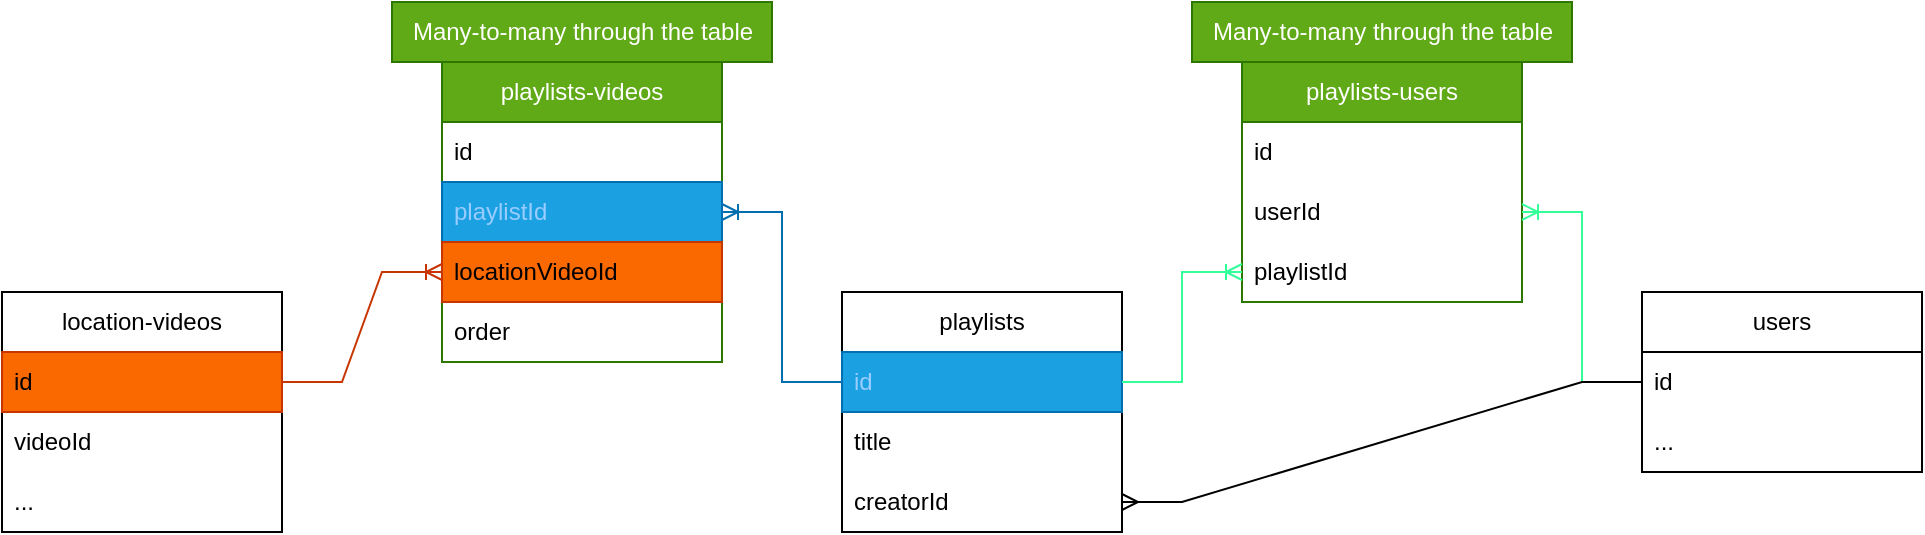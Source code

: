 <mxfile version="20.8.13" type="github">
  <diagram name="Страница 1" id="mCsAO7BS7LkhZismQei6">
    <mxGraphModel dx="1026" dy="661" grid="1" gridSize="10" guides="1" tooltips="1" connect="1" arrows="1" fold="1" page="1" pageScale="1" pageWidth="2336" pageHeight="1654" math="0" shadow="0">
      <root>
        <mxCell id="0" />
        <mxCell id="1" parent="0" />
        <mxCell id="drmgbZwcpdyCPj4SyVTY-23" value="playlists-users" style="swimlane;fontStyle=0;childLayout=stackLayout;horizontal=1;startSize=30;horizontalStack=0;resizeParent=1;resizeParentMax=0;resizeLast=0;collapsible=1;marginBottom=0;whiteSpace=wrap;html=1;fillColor=#60a917;fontColor=#ffffff;strokeColor=#2D7600;" parent="1" vertex="1">
          <mxGeometry x="800" y="250" width="140" height="120" as="geometry" />
        </mxCell>
        <mxCell id="drmgbZwcpdyCPj4SyVTY-24" value="id" style="text;strokeColor=none;fillColor=none;align=left;verticalAlign=middle;spacingLeft=4;spacingRight=4;overflow=hidden;points=[[0,0.5],[1,0.5]];portConstraint=eastwest;rotatable=0;whiteSpace=wrap;html=1;" parent="drmgbZwcpdyCPj4SyVTY-23" vertex="1">
          <mxGeometry y="30" width="140" height="30" as="geometry" />
        </mxCell>
        <mxCell id="drmgbZwcpdyCPj4SyVTY-26" value="userId" style="text;strokeColor=none;fillColor=none;align=left;verticalAlign=middle;spacingLeft=4;spacingRight=4;overflow=hidden;points=[[0,0.5],[1,0.5]];portConstraint=eastwest;rotatable=0;whiteSpace=wrap;html=1;" parent="drmgbZwcpdyCPj4SyVTY-23" vertex="1">
          <mxGeometry y="60" width="140" height="30" as="geometry" />
        </mxCell>
        <mxCell id="drmgbZwcpdyCPj4SyVTY-25" value="playlistId" style="text;strokeColor=none;fillColor=none;align=left;verticalAlign=middle;spacingLeft=4;spacingRight=4;overflow=hidden;points=[[0,0.5],[1,0.5]];portConstraint=eastwest;rotatable=0;whiteSpace=wrap;html=1;" parent="drmgbZwcpdyCPj4SyVTY-23" vertex="1">
          <mxGeometry y="90" width="140" height="30" as="geometry" />
        </mxCell>
        <mxCell id="drmgbZwcpdyCPj4SyVTY-27" value="playlists" style="swimlane;fontStyle=0;childLayout=stackLayout;horizontal=1;startSize=30;horizontalStack=0;resizeParent=1;resizeParentMax=0;resizeLast=0;collapsible=1;marginBottom=0;whiteSpace=wrap;html=1;" parent="1" vertex="1">
          <mxGeometry x="600" y="365" width="140" height="120" as="geometry" />
        </mxCell>
        <mxCell id="drmgbZwcpdyCPj4SyVTY-28" value="&lt;font color=&quot;#99ccff&quot;&gt;id&lt;/font&gt;" style="text;strokeColor=#006EAF;fillColor=#1ba1e2;align=left;verticalAlign=middle;spacingLeft=4;spacingRight=4;overflow=hidden;points=[[0,0.5],[1,0.5]];portConstraint=eastwest;rotatable=0;whiteSpace=wrap;html=1;fontColor=#ffffff;" parent="drmgbZwcpdyCPj4SyVTY-27" vertex="1">
          <mxGeometry y="30" width="140" height="30" as="geometry" />
        </mxCell>
        <mxCell id="drmgbZwcpdyCPj4SyVTY-29" value="title" style="text;strokeColor=none;fillColor=none;align=left;verticalAlign=middle;spacingLeft=4;spacingRight=4;overflow=hidden;points=[[0,0.5],[1,0.5]];portConstraint=eastwest;rotatable=0;whiteSpace=wrap;html=1;" parent="drmgbZwcpdyCPj4SyVTY-27" vertex="1">
          <mxGeometry y="60" width="140" height="30" as="geometry" />
        </mxCell>
        <mxCell id="HTc5nDTbOoMJFoNKIHNH-1" value="creatorId" style="text;strokeColor=none;fillColor=none;align=left;verticalAlign=middle;spacingLeft=4;spacingRight=4;overflow=hidden;points=[[0,0.5],[1,0.5]];portConstraint=eastwest;rotatable=0;whiteSpace=wrap;html=1;" vertex="1" parent="drmgbZwcpdyCPj4SyVTY-27">
          <mxGeometry y="90" width="140" height="30" as="geometry" />
        </mxCell>
        <mxCell id="drmgbZwcpdyCPj4SyVTY-31" value="users" style="swimlane;fontStyle=0;childLayout=stackLayout;horizontal=1;startSize=30;horizontalStack=0;resizeParent=1;resizeParentMax=0;resizeLast=0;collapsible=1;marginBottom=0;whiteSpace=wrap;html=1;" parent="1" vertex="1">
          <mxGeometry x="1000" y="365" width="140" height="90" as="geometry" />
        </mxCell>
        <mxCell id="drmgbZwcpdyCPj4SyVTY-32" value="id" style="text;strokeColor=none;fillColor=none;align=left;verticalAlign=middle;spacingLeft=4;spacingRight=4;overflow=hidden;points=[[0,0.5],[1,0.5]];portConstraint=eastwest;rotatable=0;whiteSpace=wrap;html=1;" parent="drmgbZwcpdyCPj4SyVTY-31" vertex="1">
          <mxGeometry y="30" width="140" height="30" as="geometry" />
        </mxCell>
        <mxCell id="drmgbZwcpdyCPj4SyVTY-33" value="..." style="text;strokeColor=none;fillColor=none;align=left;verticalAlign=middle;spacingLeft=4;spacingRight=4;overflow=hidden;points=[[0,0.5],[1,0.5]];portConstraint=eastwest;rotatable=0;whiteSpace=wrap;html=1;" parent="drmgbZwcpdyCPj4SyVTY-31" vertex="1">
          <mxGeometry y="60" width="140" height="30" as="geometry" />
        </mxCell>
        <mxCell id="drmgbZwcpdyCPj4SyVTY-34" value="location-videos" style="swimlane;fontStyle=0;childLayout=stackLayout;horizontal=1;startSize=30;horizontalStack=0;resizeParent=1;resizeParentMax=0;resizeLast=0;collapsible=1;marginBottom=0;whiteSpace=wrap;html=1;" parent="1" vertex="1">
          <mxGeometry x="180" y="365" width="140" height="120" as="geometry" />
        </mxCell>
        <mxCell id="drmgbZwcpdyCPj4SyVTY-35" value="id" style="text;strokeColor=#C73500;fillColor=#fa6800;align=left;verticalAlign=middle;spacingLeft=4;spacingRight=4;overflow=hidden;points=[[0,0.5],[1,0.5]];portConstraint=eastwest;rotatable=0;whiteSpace=wrap;html=1;fontColor=#000000;" parent="drmgbZwcpdyCPj4SyVTY-34" vertex="1">
          <mxGeometry y="30" width="140" height="30" as="geometry" />
        </mxCell>
        <mxCell id="drmgbZwcpdyCPj4SyVTY-36" value="videoId" style="text;strokeColor=none;fillColor=none;align=left;verticalAlign=middle;spacingLeft=4;spacingRight=4;overflow=hidden;points=[[0,0.5],[1,0.5]];portConstraint=eastwest;rotatable=0;whiteSpace=wrap;html=1;" parent="drmgbZwcpdyCPj4SyVTY-34" vertex="1">
          <mxGeometry y="60" width="140" height="30" as="geometry" />
        </mxCell>
        <mxCell id="drmgbZwcpdyCPj4SyVTY-37" value="..." style="text;strokeColor=none;fillColor=none;align=left;verticalAlign=middle;spacingLeft=4;spacingRight=4;overflow=hidden;points=[[0,0.5],[1,0.5]];portConstraint=eastwest;rotatable=0;whiteSpace=wrap;html=1;" parent="drmgbZwcpdyCPj4SyVTY-34" vertex="1">
          <mxGeometry y="90" width="140" height="30" as="geometry" />
        </mxCell>
        <mxCell id="drmgbZwcpdyCPj4SyVTY-38" value="playlists-videos" style="swimlane;fontStyle=0;childLayout=stackLayout;horizontal=1;startSize=30;horizontalStack=0;resizeParent=1;resizeParentMax=0;resizeLast=0;collapsible=1;marginBottom=0;whiteSpace=wrap;html=1;fillColor=#60a917;fontColor=#ffffff;strokeColor=#2D7600;" parent="1" vertex="1">
          <mxGeometry x="400" y="250" width="140" height="150" as="geometry" />
        </mxCell>
        <mxCell id="drmgbZwcpdyCPj4SyVTY-39" value="id" style="text;strokeColor=none;fillColor=none;align=left;verticalAlign=middle;spacingLeft=4;spacingRight=4;overflow=hidden;points=[[0,0.5],[1,0.5]];portConstraint=eastwest;rotatable=0;whiteSpace=wrap;html=1;" parent="drmgbZwcpdyCPj4SyVTY-38" vertex="1">
          <mxGeometry y="30" width="140" height="30" as="geometry" />
        </mxCell>
        <mxCell id="drmgbZwcpdyCPj4SyVTY-40" value="&lt;font color=&quot;#99ccff&quot;&gt;playlistId&lt;/font&gt;" style="text;strokeColor=#006EAF;fillColor=#1ba1e2;align=left;verticalAlign=middle;spacingLeft=4;spacingRight=4;overflow=hidden;points=[[0,0.5],[1,0.5]];portConstraint=eastwest;rotatable=0;whiteSpace=wrap;html=1;fontColor=#ffffff;" parent="drmgbZwcpdyCPj4SyVTY-38" vertex="1">
          <mxGeometry y="60" width="140" height="30" as="geometry" />
        </mxCell>
        <mxCell id="drmgbZwcpdyCPj4SyVTY-41" value="locationVideoId" style="text;strokeColor=#C73500;fillColor=#fa6800;align=left;verticalAlign=middle;spacingLeft=4;spacingRight=4;overflow=hidden;points=[[0,0.5],[1,0.5]];portConstraint=eastwest;rotatable=0;whiteSpace=wrap;html=1;fontColor=#000000;" parent="drmgbZwcpdyCPj4SyVTY-38" vertex="1">
          <mxGeometry y="90" width="140" height="30" as="geometry" />
        </mxCell>
        <mxCell id="drmgbZwcpdyCPj4SyVTY-42" value="order" style="text;align=left;verticalAlign=middle;spacingLeft=4;spacingRight=4;overflow=hidden;points=[[0,0.5],[1,0.5]];portConstraint=eastwest;rotatable=0;whiteSpace=wrap;html=1;" parent="drmgbZwcpdyCPj4SyVTY-38" vertex="1">
          <mxGeometry y="120" width="140" height="30" as="geometry" />
        </mxCell>
        <mxCell id="drmgbZwcpdyCPj4SyVTY-43" value="" style="edgeStyle=entityRelationEdgeStyle;fontSize=12;html=1;endArrow=ERoneToMany;rounded=0;exitX=0;exitY=0.5;exitDx=0;exitDy=0;entryX=1;entryY=0.5;entryDx=0;entryDy=0;fillColor=#1ba1e2;strokeColor=#006EAF;" parent="1" source="drmgbZwcpdyCPj4SyVTY-28" target="drmgbZwcpdyCPj4SyVTY-40" edge="1">
          <mxGeometry width="100" height="100" relative="1" as="geometry">
            <mxPoint x="430" y="665" as="sourcePoint" />
            <mxPoint x="530" y="565" as="targetPoint" />
          </mxGeometry>
        </mxCell>
        <mxCell id="drmgbZwcpdyCPj4SyVTY-44" value="" style="edgeStyle=entityRelationEdgeStyle;fontSize=12;html=1;endArrow=ERoneToMany;rounded=0;exitX=1;exitY=0.5;exitDx=0;exitDy=0;entryX=0;entryY=0.5;entryDx=0;entryDy=0;fillColor=#fa6800;strokeColor=#C73500;" parent="1" source="drmgbZwcpdyCPj4SyVTY-35" target="drmgbZwcpdyCPj4SyVTY-41" edge="1">
          <mxGeometry width="100" height="100" relative="1" as="geometry">
            <mxPoint x="444" y="585" as="sourcePoint" />
            <mxPoint x="390" y="545" as="targetPoint" />
          </mxGeometry>
        </mxCell>
        <mxCell id="drmgbZwcpdyCPj4SyVTY-45" value="" style="edgeStyle=entityRelationEdgeStyle;fontSize=12;html=1;endArrow=ERoneToMany;rounded=0;exitX=0;exitY=0.5;exitDx=0;exitDy=0;fillColor=#60a917;strokeColor=#33FF99;" parent="1" source="drmgbZwcpdyCPj4SyVTY-32" target="drmgbZwcpdyCPj4SyVTY-26" edge="1">
          <mxGeometry width="100" height="100" relative="1" as="geometry">
            <mxPoint x="740" y="514" as="sourcePoint" />
            <mxPoint x="696" y="544" as="targetPoint" />
          </mxGeometry>
        </mxCell>
        <mxCell id="drmgbZwcpdyCPj4SyVTY-46" value="Many-to-many through the table&lt;br&gt;" style="text;html=1;align=center;verticalAlign=middle;resizable=0;points=[];autosize=1;strokeColor=#2D7600;fillColor=#60a917;fontColor=#ffffff;" parent="1" vertex="1">
          <mxGeometry x="375" y="220" width="190" height="30" as="geometry" />
        </mxCell>
        <mxCell id="drmgbZwcpdyCPj4SyVTY-47" value="" style="edgeStyle=entityRelationEdgeStyle;fontSize=12;html=1;endArrow=ERoneToMany;rounded=0;fillColor=#60a917;strokeColor=#33FF99;exitX=1;exitY=0.5;exitDx=0;exitDy=0;entryX=0;entryY=0.5;entryDx=0;entryDy=0;" parent="1" source="drmgbZwcpdyCPj4SyVTY-28" target="drmgbZwcpdyCPj4SyVTY-25" edge="1">
          <mxGeometry width="100" height="100" relative="1" as="geometry">
            <mxPoint x="760" y="490" as="sourcePoint" />
            <mxPoint x="800" y="560" as="targetPoint" />
          </mxGeometry>
        </mxCell>
        <mxCell id="drmgbZwcpdyCPj4SyVTY-49" value="Many-to-many through the table&lt;br&gt;" style="text;html=1;align=center;verticalAlign=middle;resizable=0;points=[];autosize=1;strokeColor=#2D7600;fillColor=#60a917;fontColor=#ffffff;" parent="1" vertex="1">
          <mxGeometry x="775" y="220" width="190" height="30" as="geometry" />
        </mxCell>
        <mxCell id="HTc5nDTbOoMJFoNKIHNH-2" value="" style="edgeStyle=entityRelationEdgeStyle;fontSize=12;html=1;endArrow=ERmany;rounded=0;exitX=0;exitY=0.5;exitDx=0;exitDy=0;entryX=1;entryY=0.5;entryDx=0;entryDy=0;" edge="1" parent="1" source="drmgbZwcpdyCPj4SyVTY-32" target="HTc5nDTbOoMJFoNKIHNH-1">
          <mxGeometry width="100" height="100" relative="1" as="geometry">
            <mxPoint x="830" y="555" as="sourcePoint" />
            <mxPoint x="930" y="455" as="targetPoint" />
          </mxGeometry>
        </mxCell>
      </root>
    </mxGraphModel>
  </diagram>
</mxfile>
